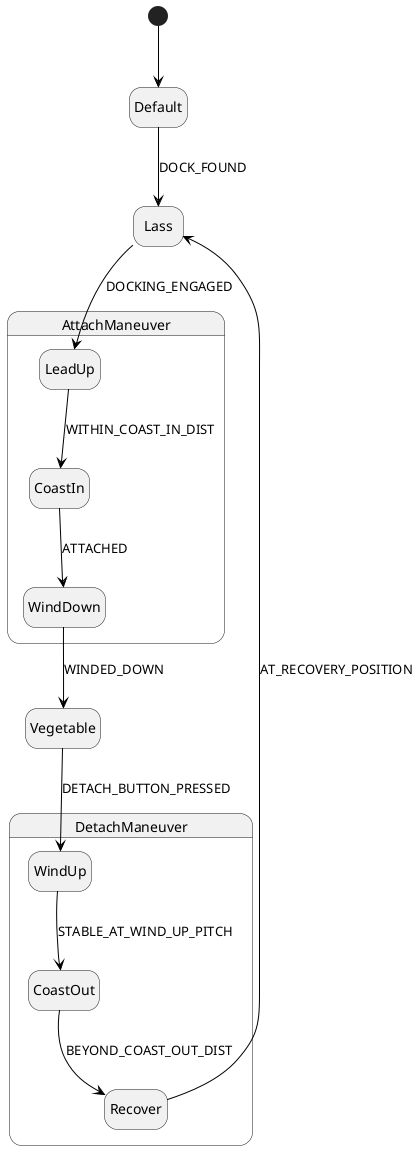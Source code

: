 @startuml Lass State Machine

hide empty description

top to bottom direction

' States  ================================
state Lass
State AttachManeuver {
    State LeadUp
    State CoastIn
    State WindDown
}
state Vegetable
State DetachManeuver {
    State WindUp
    State CoastOut
    State Recover
}
State Default

' Standard Transitions ================================
[*] -[#black]-> Default
Default -[#black]-> Lass : DOCK_FOUND
Lass -[#black]-> LeadUp : DOCKING_ENGAGED
LeadUp -[#black]-> CoastIn : WITHIN_COAST_IN_DIST
CoastIn -[#black]-> WindDown : ATTACHED
WindDown -[#black]-> Vegetable : WINDED_DOWN
Vegetable -[#black]-> WindUp : DETACH_BUTTON_PRESSED
WindUp -[#black]-> CoastOut : STABLE_AT_WIND_UP_PITCH
CoastOut -[#black]-> Recover : BEYOND_COAST_OUT_DIST
Recover -[#black]-> Lass : AT_RECOVERY_POSITION


' Early Attach Transition ================================
' Default -[#black]-> WindDown : ATTACHED
' Lass -[#black]-> WindDown : ATTACHED
' LeadUp -[#black]-> WindDown : ATTACHED
' Lass -[#black]-> Default : !DOCK_FOUND
' LeadUp -[#black]-> Lass : DETACH_BUTTON_PRESSED 
' WindUp -[#black]-> WindDown : ATTACH_BUTTON_PRESSED


@enduml
' https://plantuml.com/state-diagram
